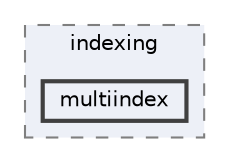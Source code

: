 digraph "/home/jam/Research/IRES-2025/dev/src/llm-scripts/testing/hypothesis-testing/hyp-env/lib/python3.12/site-packages/pandas/tests/indexing/multiindex"
{
 // LATEX_PDF_SIZE
  bgcolor="transparent";
  edge [fontname=Helvetica,fontsize=10,labelfontname=Helvetica,labelfontsize=10];
  node [fontname=Helvetica,fontsize=10,shape=box,height=0.2,width=0.4];
  compound=true
  subgraph clusterdir_2cfe4232238fea414fc2cde07553a6c7 {
    graph [ bgcolor="#edf0f7", pencolor="grey50", label="indexing", fontname=Helvetica,fontsize=10 style="filled,dashed", URL="dir_2cfe4232238fea414fc2cde07553a6c7.html",tooltip=""]
  dir_86245563e11b8882129e315fde5d4b0b [label="multiindex", fillcolor="#edf0f7", color="grey25", style="filled,bold", URL="dir_86245563e11b8882129e315fde5d4b0b.html",tooltip=""];
  }
}
